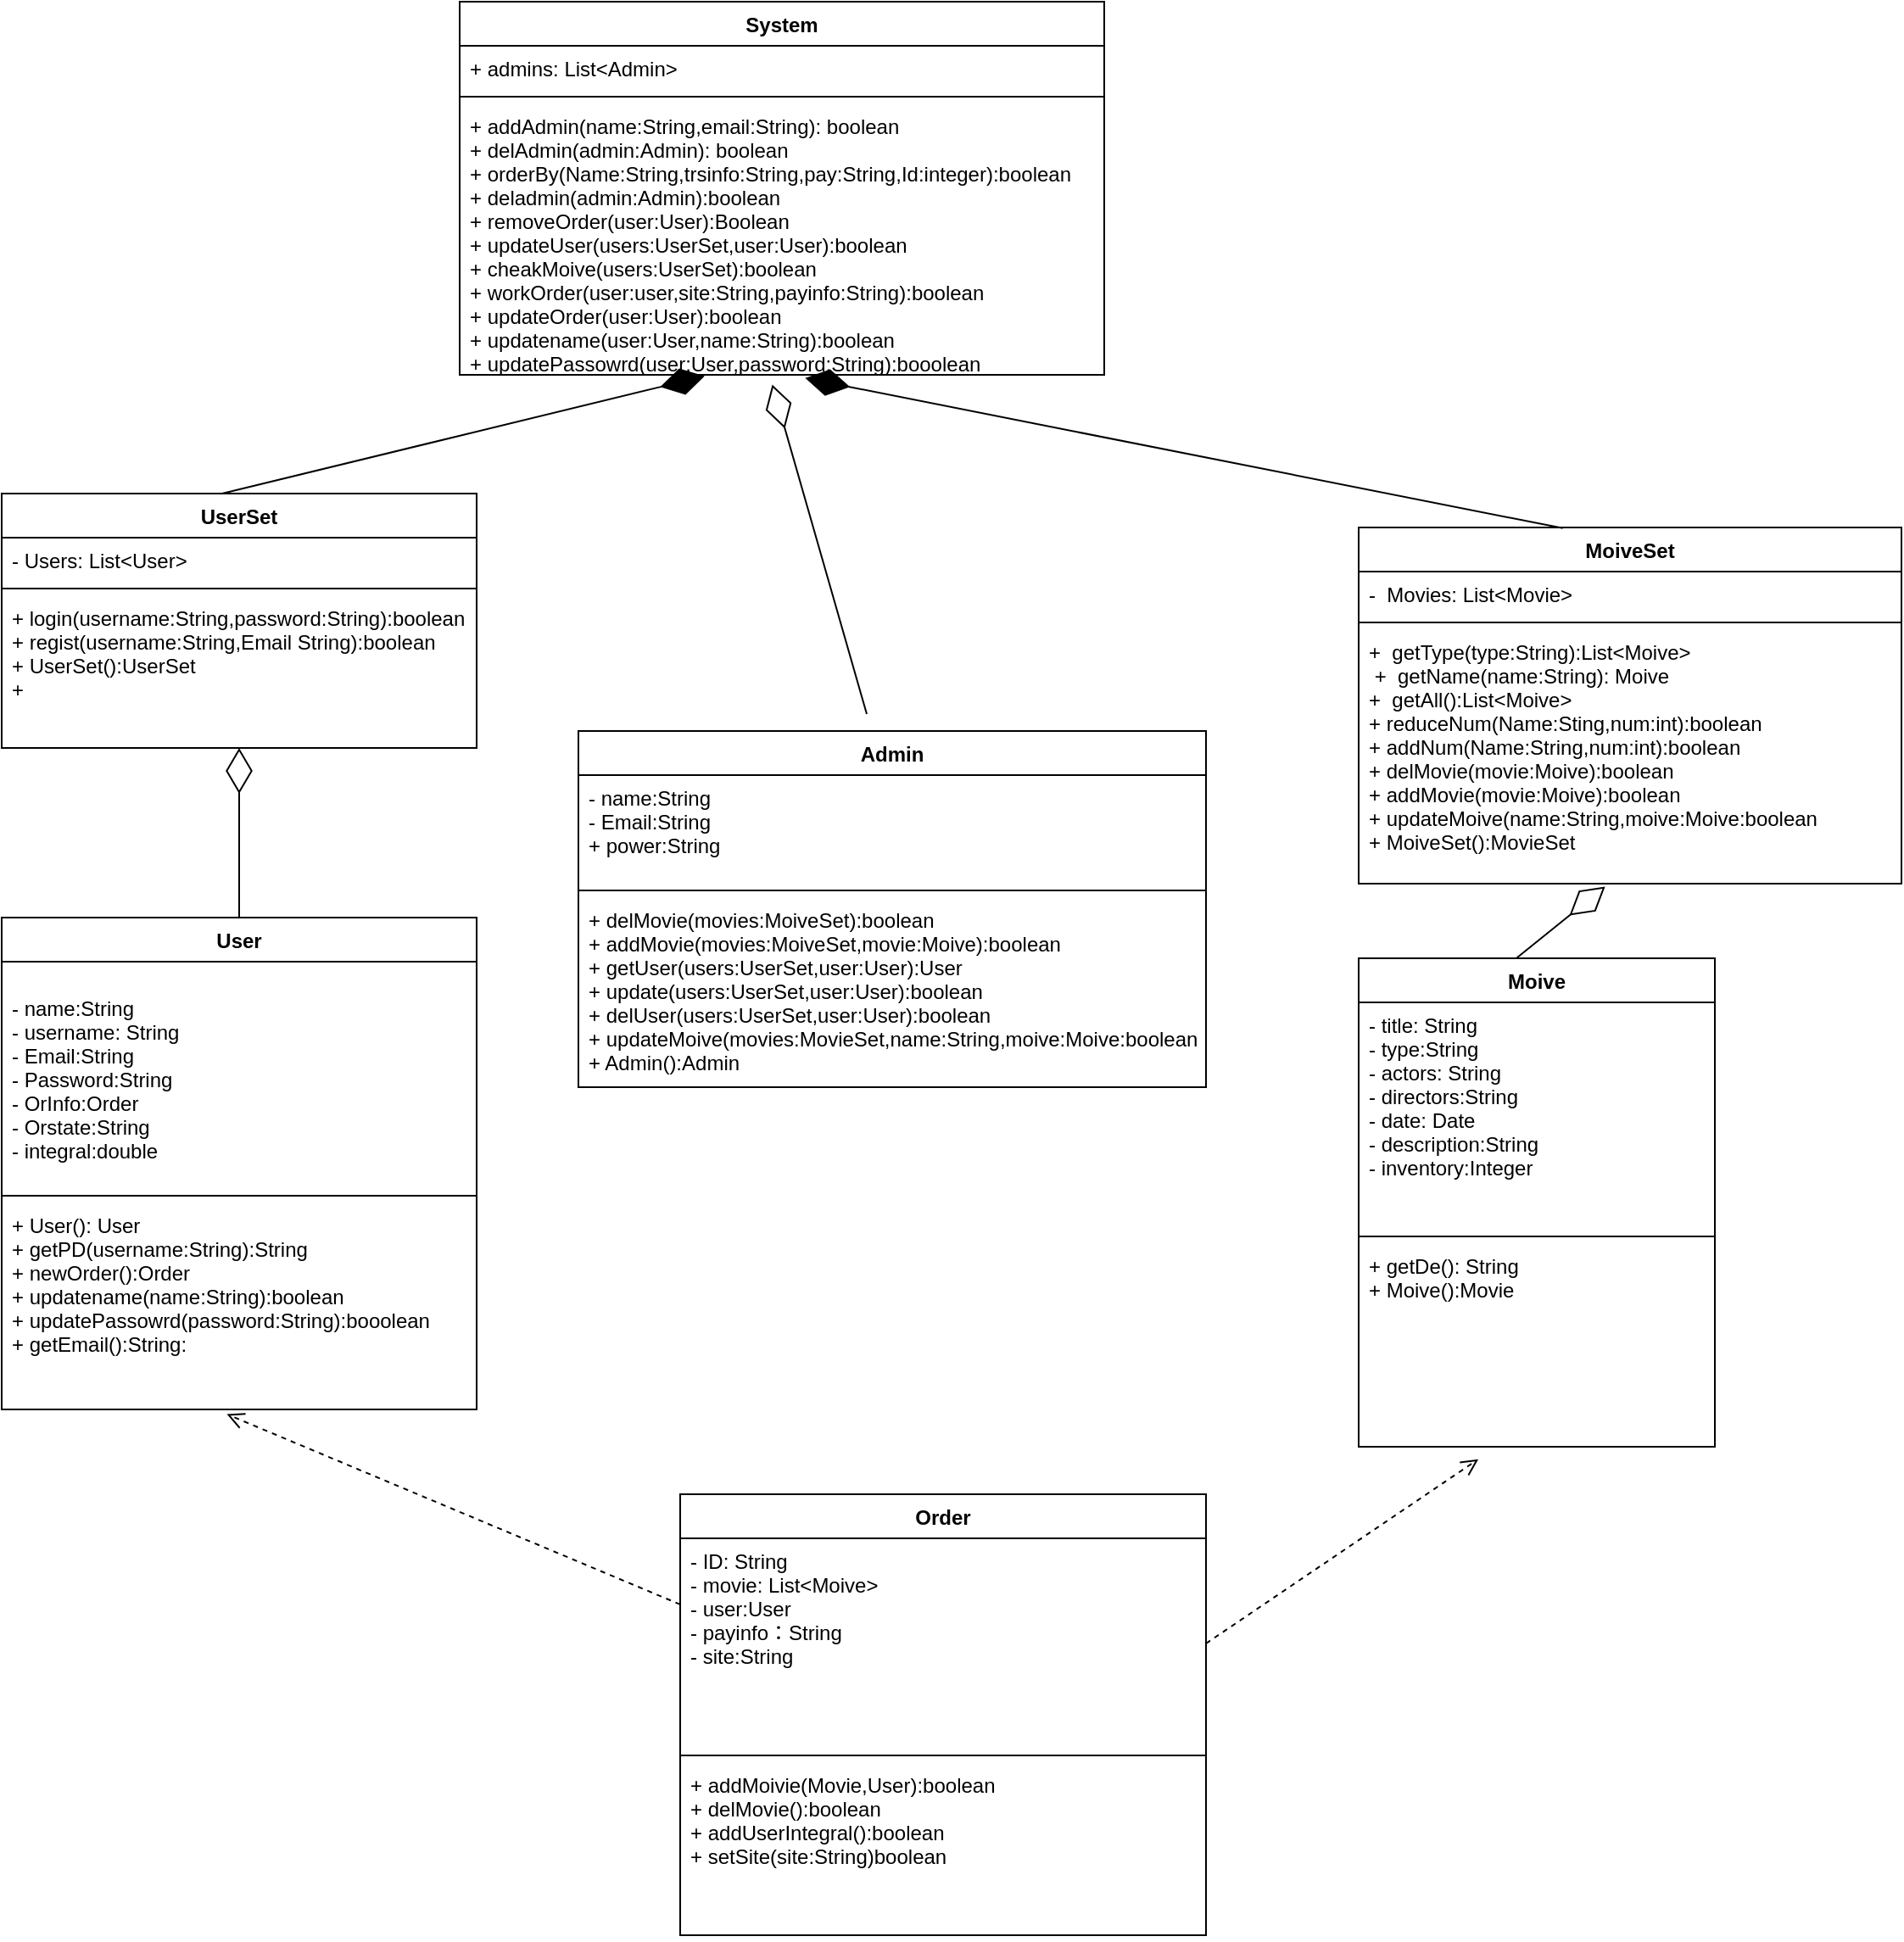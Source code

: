 <mxfile version="15.6.0" type="github"><diagram id="X-sS90Daq1K6LEvNyIcU" name="Page-1"><mxGraphModel dx="1384" dy="583" grid="1" gridSize="10" guides="1" tooltips="1" connect="1" arrows="1" fold="1" page="1" pageScale="1" pageWidth="827" pageHeight="1169" math="0" shadow="0"><root><mxCell id="0"/><mxCell id="1" parent="0"/><mxCell id="5ttn1w1doF4PH-MmijRG-5" value="User" style="swimlane;fontStyle=1;align=center;verticalAlign=top;childLayout=stackLayout;horizontal=1;startSize=26;horizontalStack=0;resizeParent=1;resizeParentMax=0;resizeLast=0;collapsible=1;marginBottom=0;" parent="1" vertex="1"><mxGeometry x="160" y="560" width="280" height="290" as="geometry"/></mxCell><mxCell id="5ttn1w1doF4PH-MmijRG-6" value="&#10;- name:String&#10;- username: String&#10;- Email:String&#10;- Password:String&#10;- OrInfo:Order&#10;- Orstate:String&#10;- integral:double" style="text;strokeColor=none;fillColor=none;align=left;verticalAlign=top;spacingLeft=4;spacingRight=4;overflow=hidden;rotatable=0;points=[[0,0.5],[1,0.5]];portConstraint=eastwest;" parent="5ttn1w1doF4PH-MmijRG-5" vertex="1"><mxGeometry y="26" width="280" height="134" as="geometry"/></mxCell><mxCell id="5ttn1w1doF4PH-MmijRG-7" value="" style="line;strokeWidth=1;fillColor=none;align=left;verticalAlign=middle;spacingTop=-1;spacingLeft=3;spacingRight=3;rotatable=0;labelPosition=right;points=[];portConstraint=eastwest;" parent="5ttn1w1doF4PH-MmijRG-5" vertex="1"><mxGeometry y="160" width="280" height="8" as="geometry"/></mxCell><mxCell id="5ttn1w1doF4PH-MmijRG-8" value="+ User(): User&#10;+ getPD(username:String):String&#10;+ newOrder():Order&#10;+ updatename(name:String):boolean&#10;+ updatePassowrd(password:String):booolean&#10;+ getEmail():String:" style="text;strokeColor=none;fillColor=none;align=left;verticalAlign=top;spacingLeft=4;spacingRight=4;overflow=hidden;rotatable=0;points=[[0,0.5],[1,0.5]];portConstraint=eastwest;" parent="5ttn1w1doF4PH-MmijRG-5" vertex="1"><mxGeometry y="168" width="280" height="122" as="geometry"/></mxCell><mxCell id="5ttn1w1doF4PH-MmijRG-10" value="Moive" style="swimlane;fontStyle=1;align=center;verticalAlign=top;childLayout=stackLayout;horizontal=1;startSize=26;horizontalStack=0;resizeParent=1;resizeParentMax=0;resizeLast=0;collapsible=1;marginBottom=0;" parent="1" vertex="1"><mxGeometry x="960" y="584" width="210" height="288" as="geometry"/></mxCell><mxCell id="5ttn1w1doF4PH-MmijRG-11" value="- title: String&#10;- type:String&#10;- actors: String&#10;- directors:String&#10;- date: Date&#10;- description:String&#10;- inventory:Integer" style="text;strokeColor=none;fillColor=none;align=left;verticalAlign=top;spacingLeft=4;spacingRight=4;overflow=hidden;rotatable=0;points=[[0,0.5],[1,0.5]];portConstraint=eastwest;" parent="5ttn1w1doF4PH-MmijRG-10" vertex="1"><mxGeometry y="26" width="210" height="134" as="geometry"/></mxCell><mxCell id="5ttn1w1doF4PH-MmijRG-12" value="" style="line;strokeWidth=1;fillColor=none;align=left;verticalAlign=middle;spacingTop=-1;spacingLeft=3;spacingRight=3;rotatable=0;labelPosition=right;points=[];portConstraint=eastwest;" parent="5ttn1w1doF4PH-MmijRG-10" vertex="1"><mxGeometry y="160" width="210" height="8" as="geometry"/></mxCell><mxCell id="5ttn1w1doF4PH-MmijRG-13" value="+ getDe(): String&#10;+ Moive():Movie" style="text;strokeColor=none;fillColor=none;align=left;verticalAlign=top;spacingLeft=4;spacingRight=4;overflow=hidden;rotatable=0;points=[[0,0.5],[1,0.5]];portConstraint=eastwest;" parent="5ttn1w1doF4PH-MmijRG-10" vertex="1"><mxGeometry y="168" width="210" height="120" as="geometry"/></mxCell><mxCell id="1exF2uujO2-hiuKBWlpT-2" value="MoiveSet" style="swimlane;fontStyle=1;align=center;verticalAlign=top;childLayout=stackLayout;horizontal=1;startSize=26;horizontalStack=0;resizeParent=1;resizeParentMax=0;resizeLast=0;collapsible=1;marginBottom=0;" parent="1" vertex="1"><mxGeometry x="960" y="330" width="320" height="210" as="geometry"/></mxCell><mxCell id="1exF2uujO2-hiuKBWlpT-3" value="-  Movies: List&lt;Movie&gt;" style="text;strokeColor=none;fillColor=none;align=left;verticalAlign=top;spacingLeft=4;spacingRight=4;overflow=hidden;rotatable=0;points=[[0,0.5],[1,0.5]];portConstraint=eastwest;" parent="1exF2uujO2-hiuKBWlpT-2" vertex="1"><mxGeometry y="26" width="320" height="26" as="geometry"/></mxCell><mxCell id="1exF2uujO2-hiuKBWlpT-4" value="" style="line;strokeWidth=1;fillColor=none;align=left;verticalAlign=middle;spacingTop=-1;spacingLeft=3;spacingRight=3;rotatable=0;labelPosition=right;points=[];portConstraint=eastwest;" parent="1exF2uujO2-hiuKBWlpT-2" vertex="1"><mxGeometry y="52" width="320" height="8" as="geometry"/></mxCell><mxCell id="1exF2uujO2-hiuKBWlpT-5" value="+  getType(type:String):List&lt;Moive&gt;&#10; +  getName(name:String): Moive&#10;+  getAll():List&lt;Moive&gt;&#10;+ reduceNum(Name:Sting,num:int):boolean&#10;+ addNum(Name:String,num:int):boolean&#10;+ delMovie(movie:Moive):boolean&#10;+ addMovie(movie:Moive):boolean&#10;+ updateMoive(name:String,moive:Moive:boolean&#10;+ MoiveSet():MovieSet" style="text;strokeColor=none;fillColor=none;align=left;verticalAlign=top;spacingLeft=4;spacingRight=4;overflow=hidden;rotatable=0;points=[[0,0.5],[1,0.5]];portConstraint=eastwest;" parent="1exF2uujO2-hiuKBWlpT-2" vertex="1"><mxGeometry y="60" width="320" height="150" as="geometry"/></mxCell><mxCell id="1exF2uujO2-hiuKBWlpT-6" value="UserSet" style="swimlane;fontStyle=1;align=center;verticalAlign=top;childLayout=stackLayout;horizontal=1;startSize=26;horizontalStack=0;resizeParent=1;resizeParentMax=0;resizeLast=0;collapsible=1;marginBottom=0;" parent="1" vertex="1"><mxGeometry x="160" y="310" width="280" height="150" as="geometry"/></mxCell><mxCell id="1exF2uujO2-hiuKBWlpT-7" value="- Users: List&lt;User&gt;" style="text;strokeColor=none;fillColor=none;align=left;verticalAlign=top;spacingLeft=4;spacingRight=4;overflow=hidden;rotatable=0;points=[[0,0.5],[1,0.5]];portConstraint=eastwest;" parent="1exF2uujO2-hiuKBWlpT-6" vertex="1"><mxGeometry y="26" width="280" height="26" as="geometry"/></mxCell><mxCell id="1exF2uujO2-hiuKBWlpT-8" value="" style="line;strokeWidth=1;fillColor=none;align=left;verticalAlign=middle;spacingTop=-1;spacingLeft=3;spacingRight=3;rotatable=0;labelPosition=right;points=[];portConstraint=eastwest;" parent="1exF2uujO2-hiuKBWlpT-6" vertex="1"><mxGeometry y="52" width="280" height="8" as="geometry"/></mxCell><mxCell id="1exF2uujO2-hiuKBWlpT-9" value="+ login(username:String,password:String):boolean &#10;+ regist(username:String,Email String):boolean&#10;+ UserSet():UserSet  &#10;+  &#10;" style="text;strokeColor=none;fillColor=none;align=left;verticalAlign=top;spacingLeft=4;spacingRight=4;overflow=hidden;rotatable=0;points=[[0,0.5],[1,0.5]];portConstraint=eastwest;" parent="1exF2uujO2-hiuKBWlpT-6" vertex="1"><mxGeometry y="60" width="280" height="90" as="geometry"/></mxCell><mxCell id="1exF2uujO2-hiuKBWlpT-10" value="" style="endArrow=diamondThin;endFill=0;endSize=24;html=1;rounded=0;exitX=0.5;exitY=0;exitDx=0;exitDy=0;" parent="1" source="5ttn1w1doF4PH-MmijRG-5" target="1exF2uujO2-hiuKBWlpT-9" edge="1"><mxGeometry width="160" relative="1" as="geometry"><mxPoint x="260" y="500" as="sourcePoint"/><mxPoint x="420" y="500" as="targetPoint"/></mxGeometry></mxCell><mxCell id="1exF2uujO2-hiuKBWlpT-11" value="" style="endArrow=diamondThin;endFill=0;endSize=24;html=1;rounded=0;exitX=0.444;exitY=-0.001;exitDx=0;exitDy=0;exitPerimeter=0;entryX=0.454;entryY=1.012;entryDx=0;entryDy=0;entryPerimeter=0;" parent="1" source="5ttn1w1doF4PH-MmijRG-10" target="1exF2uujO2-hiuKBWlpT-5" edge="1"><mxGeometry width="160" relative="1" as="geometry"><mxPoint x="620" y="530" as="sourcePoint"/><mxPoint x="780" y="530" as="targetPoint"/></mxGeometry></mxCell><mxCell id="1exF2uujO2-hiuKBWlpT-12" value="Order" style="swimlane;fontStyle=1;align=center;verticalAlign=top;childLayout=stackLayout;horizontal=1;startSize=26;horizontalStack=0;resizeParent=1;resizeParentMax=0;resizeLast=0;collapsible=1;marginBottom=0;" parent="1" vertex="1"><mxGeometry x="560" y="900" width="310" height="260" as="geometry"><mxRectangle x="290" y="860" width="60" height="26" as="alternateBounds"/></mxGeometry></mxCell><mxCell id="1exF2uujO2-hiuKBWlpT-13" value="- ID: String&#10;- movie: List&lt;Moive&gt;&#10;- user:User&#10;- payinfo：String&#10;- site:String " style="text;strokeColor=none;fillColor=none;align=left;verticalAlign=top;spacingLeft=4;spacingRight=4;overflow=hidden;rotatable=0;points=[[0,0.5],[1,0.5]];portConstraint=eastwest;" parent="1exF2uujO2-hiuKBWlpT-12" vertex="1"><mxGeometry y="26" width="310" height="124" as="geometry"/></mxCell><mxCell id="1exF2uujO2-hiuKBWlpT-14" value="" style="line;strokeWidth=1;fillColor=none;align=left;verticalAlign=middle;spacingTop=-1;spacingLeft=3;spacingRight=3;rotatable=0;labelPosition=right;points=[];portConstraint=eastwest;" parent="1exF2uujO2-hiuKBWlpT-12" vertex="1"><mxGeometry y="150" width="310" height="8" as="geometry"/></mxCell><mxCell id="1exF2uujO2-hiuKBWlpT-15" value="+ addMoivie(Movie,User):boolean&#10;+ delMovie():boolean&#10;+ addUserIntegral():boolean&#10;+ setSite(site:String)boolean&#10;" style="text;strokeColor=none;fillColor=none;align=left;verticalAlign=top;spacingLeft=4;spacingRight=4;overflow=hidden;rotatable=0;points=[[0,0.5],[1,0.5]];portConstraint=eastwest;" parent="1exF2uujO2-hiuKBWlpT-12" vertex="1"><mxGeometry y="158" width="310" height="102" as="geometry"/></mxCell><mxCell id="1exF2uujO2-hiuKBWlpT-16" value="Admin" style="swimlane;fontStyle=1;align=center;verticalAlign=top;childLayout=stackLayout;horizontal=1;startSize=26;horizontalStack=0;resizeParent=1;resizeParentMax=0;resizeLast=0;collapsible=1;marginBottom=0;" parent="1" vertex="1"><mxGeometry x="500" y="450" width="370" height="210" as="geometry"/></mxCell><mxCell id="1exF2uujO2-hiuKBWlpT-17" value="- name:String&#10;- Email:String&#10;+ power:String" style="text;strokeColor=none;fillColor=none;align=left;verticalAlign=top;spacingLeft=4;spacingRight=4;overflow=hidden;rotatable=0;points=[[0,0.5],[1,0.5]];portConstraint=eastwest;" parent="1exF2uujO2-hiuKBWlpT-16" vertex="1"><mxGeometry y="26" width="370" height="64" as="geometry"/></mxCell><mxCell id="1exF2uujO2-hiuKBWlpT-18" value="" style="line;strokeWidth=1;fillColor=none;align=left;verticalAlign=middle;spacingTop=-1;spacingLeft=3;spacingRight=3;rotatable=0;labelPosition=right;points=[];portConstraint=eastwest;" parent="1exF2uujO2-hiuKBWlpT-16" vertex="1"><mxGeometry y="90" width="370" height="8" as="geometry"/></mxCell><mxCell id="1exF2uujO2-hiuKBWlpT-19" value="+ delMovie(movies:MoiveSet):boolean&#10;+ addMovie(movies:MoiveSet,movie:Moive):boolean&#10;+ getUser(users:UserSet,user:User):User&#10;+ update(users:UserSet,user:User):boolean&#10;+ delUser(users:UserSet,user:User):boolean&#10;+ updateMoive(movies:MovieSet,name:String,moive:Moive:boolean&#10;+ Admin():Admin" style="text;strokeColor=none;fillColor=none;align=left;verticalAlign=top;spacingLeft=4;spacingRight=4;overflow=hidden;rotatable=0;points=[[0,0.5],[1,0.5]];portConstraint=eastwest;" parent="1exF2uujO2-hiuKBWlpT-16" vertex="1"><mxGeometry y="98" width="370" height="112" as="geometry"/></mxCell><mxCell id="1exF2uujO2-hiuKBWlpT-20" value="System" style="swimlane;fontStyle=1;align=center;verticalAlign=top;childLayout=stackLayout;horizontal=1;startSize=26;horizontalStack=0;resizeParent=1;resizeParentMax=0;resizeLast=0;collapsible=1;marginBottom=0;" parent="1" vertex="1"><mxGeometry x="430" y="20" width="380" height="220" as="geometry"/></mxCell><mxCell id="1exF2uujO2-hiuKBWlpT-21" value="+ admins: List&lt;Admin&gt;" style="text;strokeColor=none;fillColor=none;align=left;verticalAlign=top;spacingLeft=4;spacingRight=4;overflow=hidden;rotatable=0;points=[[0,0.5],[1,0.5]];portConstraint=eastwest;" parent="1exF2uujO2-hiuKBWlpT-20" vertex="1"><mxGeometry y="26" width="380" height="26" as="geometry"/></mxCell><mxCell id="1exF2uujO2-hiuKBWlpT-22" value="" style="line;strokeWidth=1;fillColor=none;align=left;verticalAlign=middle;spacingTop=-1;spacingLeft=3;spacingRight=3;rotatable=0;labelPosition=right;points=[];portConstraint=eastwest;" parent="1exF2uujO2-hiuKBWlpT-20" vertex="1"><mxGeometry y="52" width="380" height="8" as="geometry"/></mxCell><mxCell id="1exF2uujO2-hiuKBWlpT-23" value="+ addAdmin(name:String,email:String): boolean&#10;+ delAdmin(admin:Admin): boolean&#10;+ orderBy(Name:String,trsinfo:String,pay:String,Id:integer):boolean&#10;+ deladmin(admin:Admin):boolean&#10;+ removeOrder(user:User):Boolean&#10;+ updateUser(users:UserSet,user:User):boolean&#10;+ cheakMoive(users:UserSet):boolean&#10;+ workOrder(user:user,site:String,payinfo:String):boolean&#10;+ updateOrder(user:User):boolean&#10;+ updatename(user:User,name:String):boolean&#10;+ updatePassowrd(user:User,password:String):booolean" style="text;strokeColor=none;fillColor=none;align=left;verticalAlign=top;spacingLeft=4;spacingRight=4;overflow=hidden;rotatable=0;points=[[0,0.5],[1,0.5]];portConstraint=eastwest;" parent="1exF2uujO2-hiuKBWlpT-20" vertex="1"><mxGeometry y="60" width="380" height="160" as="geometry"/></mxCell><mxCell id="1exF2uujO2-hiuKBWlpT-25" value="" style="endArrow=diamondThin;endFill=0;endSize=24;html=1;rounded=0;entryX=0.485;entryY=1.036;entryDx=0;entryDy=0;entryPerimeter=0;" parent="1" target="1exF2uujO2-hiuKBWlpT-23" edge="1"><mxGeometry width="160" relative="1" as="geometry"><mxPoint x="670" y="440" as="sourcePoint"/><mxPoint x="770" y="530" as="targetPoint"/></mxGeometry></mxCell><mxCell id="1exF2uujO2-hiuKBWlpT-26" value="" style="html=1;verticalAlign=bottom;endArrow=open;dashed=1;endSize=8;rounded=0;entryX=0.474;entryY=1.023;entryDx=0;entryDy=0;entryPerimeter=0;" parent="1" source="1exF2uujO2-hiuKBWlpT-12" target="5ttn1w1doF4PH-MmijRG-8" edge="1"><mxGeometry relative="1" as="geometry"><mxPoint x="660" y="750" as="sourcePoint"/><mxPoint x="580" y="750" as="targetPoint"/><Array as="points"/></mxGeometry></mxCell><mxCell id="1exF2uujO2-hiuKBWlpT-27" value="" style="html=1;verticalAlign=bottom;endArrow=open;dashed=1;endSize=8;rounded=0;entryX=0.336;entryY=1.061;entryDx=0;entryDy=0;entryPerimeter=0;exitX=1;exitY=0.5;exitDx=0;exitDy=0;" parent="1" source="1exF2uujO2-hiuKBWlpT-13" target="5ttn1w1doF4PH-MmijRG-13" edge="1"><mxGeometry relative="1" as="geometry"><mxPoint x="940" y="930" as="sourcePoint"/><mxPoint x="860" y="930" as="targetPoint"/></mxGeometry></mxCell><mxCell id="iOarhr-ysjIW2jcBIZvO-1" value="" style="endArrow=diamondThin;endFill=1;endSize=24;html=1;rounded=0;exitX=0.464;exitY=0;exitDx=0;exitDy=0;exitPerimeter=0;entryX=0.38;entryY=1.005;entryDx=0;entryDy=0;entryPerimeter=0;" parent="1" source="1exF2uujO2-hiuKBWlpT-6" target="1exF2uujO2-hiuKBWlpT-23" edge="1"><mxGeometry width="160" relative="1" as="geometry"><mxPoint x="270" y="180" as="sourcePoint"/><mxPoint x="430" y="180" as="targetPoint"/></mxGeometry></mxCell><mxCell id="iOarhr-ysjIW2jcBIZvO-2" value="" style="endArrow=diamondThin;endFill=1;endSize=24;html=1;rounded=0;exitX=0.376;exitY=0.002;exitDx=0;exitDy=0;exitPerimeter=0;entryX=0.536;entryY=1.012;entryDx=0;entryDy=0;entryPerimeter=0;" parent="1" source="1exF2uujO2-hiuKBWlpT-2" target="1exF2uujO2-hiuKBWlpT-23" edge="1"><mxGeometry width="160" relative="1" as="geometry"><mxPoint x="650" y="390" as="sourcePoint"/><mxPoint x="810" y="390" as="targetPoint"/></mxGeometry></mxCell></root></mxGraphModel></diagram></mxfile>